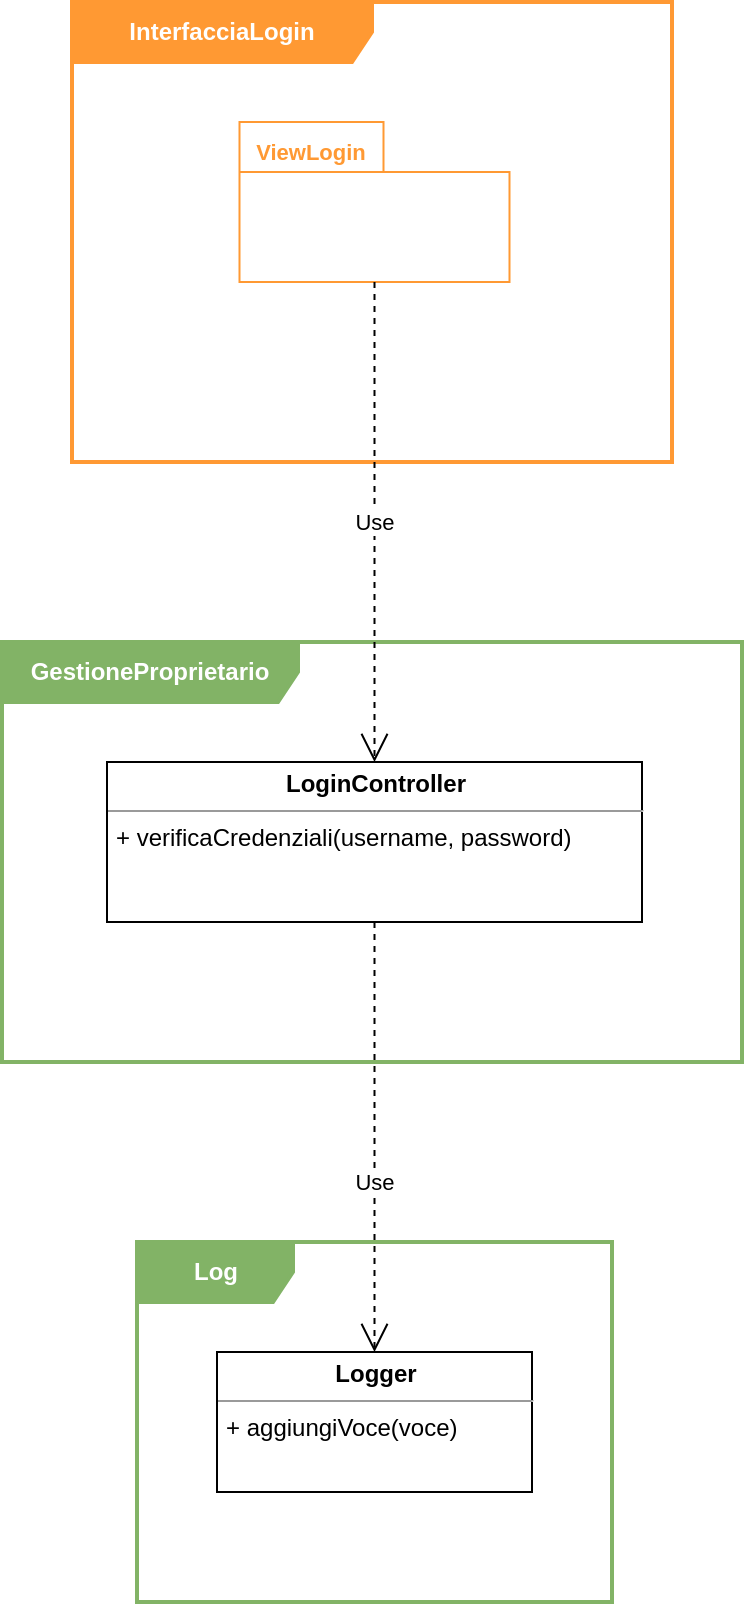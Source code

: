 <mxfile version="22.0.3" type="device">
  <diagram name="Pagina-1" id="OkQLn5V6INbRSrIhByuq">
    <mxGraphModel dx="897" dy="863" grid="1" gridSize="10" guides="1" tooltips="1" connect="1" arrows="1" fold="1" page="1" pageScale="1" pageWidth="827" pageHeight="1169" math="0" shadow="0">
      <root>
        <mxCell id="0" />
        <mxCell id="1" parent="0" />
        <mxCell id="Hpll_JwCEoeV5l-tg1cF-4" value="InterfacciaLogin" style="shape=umlFrame;whiteSpace=wrap;html=1;pointerEvents=0;width=150;height=30;fillColor=#FF9933;strokeColor=#FF9933;strokeWidth=2;fontStyle=1;fontColor=#FFFFFF;" parent="1" vertex="1">
          <mxGeometry x="264" y="185" width="300" height="230" as="geometry" />
        </mxCell>
        <mxCell id="Hpll_JwCEoeV5l-tg1cF-7" value="" style="shape=folder;fontStyle=1;spacingTop=10;tabWidth=72;tabHeight=25;tabPosition=left;html=1;whiteSpace=wrap;strokeColor=#FF9933;" parent="1" vertex="1">
          <mxGeometry x="347.75" y="245" width="135" height="80" as="geometry" />
        </mxCell>
        <mxCell id="Hpll_JwCEoeV5l-tg1cF-8" value="ViewLogin" style="text;html=1;align=center;verticalAlign=middle;resizable=0;points=[];autosize=1;strokeColor=none;fillColor=none;fontSize=11;fontStyle=1;fontColor=#FF9933;" parent="1" vertex="1">
          <mxGeometry x="342.75" y="245" width="80" height="30" as="geometry" />
        </mxCell>
        <mxCell id="Hpll_JwCEoeV5l-tg1cF-11" value="GestioneProprietario" style="shape=umlFrame;whiteSpace=wrap;html=1;pointerEvents=0;width=148;height=30;fillColor=#82b366;strokeColor=#82b366;strokeWidth=2;fontStyle=1;fontColor=#FFFFFF;" parent="1" vertex="1">
          <mxGeometry x="229" y="505" width="370" height="210" as="geometry" />
        </mxCell>
        <mxCell id="Hpll_JwCEoeV5l-tg1cF-12" value="&lt;p style=&quot;margin:0px;margin-top:4px;text-align:center;&quot;&gt;&lt;b&gt;LoginController&lt;/b&gt;&lt;/p&gt;&lt;hr size=&quot;1&quot;&gt;&lt;p style=&quot;margin:0px;margin-left:4px;&quot;&gt;+ verificaCredenziali(username, password)&lt;/p&gt;" style="verticalAlign=top;align=left;overflow=fill;fontSize=12;fontFamily=Helvetica;html=1;whiteSpace=wrap;" parent="1" vertex="1">
          <mxGeometry x="281.5" y="565" width="267.5" height="80" as="geometry" />
        </mxCell>
        <mxCell id="Hpll_JwCEoeV5l-tg1cF-13" value="Use" style="endArrow=open;endSize=12;dashed=1;html=1;rounded=0;exitX=0.5;exitY=1;exitDx=0;exitDy=0;exitPerimeter=0;entryX=0.5;entryY=0;entryDx=0;entryDy=0;" parent="1" source="Hpll_JwCEoeV5l-tg1cF-7" target="Hpll_JwCEoeV5l-tg1cF-12" edge="1">
          <mxGeometry width="160" relative="1" as="geometry">
            <mxPoint x="349" y="555" as="sourcePoint" />
            <mxPoint x="509" y="555" as="targetPoint" />
            <mxPoint as="offset" />
          </mxGeometry>
        </mxCell>
        <mxCell id="Hpll_JwCEoeV5l-tg1cF-16" value="Log" style="shape=umlFrame;whiteSpace=wrap;html=1;pointerEvents=0;width=78;height=30;fillColor=#82b366;strokeColor=#82b366;strokeWidth=2;fontStyle=1;fontColor=#FFFFFF;" parent="1" vertex="1">
          <mxGeometry x="296.5" y="805" width="237.5" height="180" as="geometry" />
        </mxCell>
        <mxCell id="Hpll_JwCEoeV5l-tg1cF-17" value="&lt;p style=&quot;margin:0px;margin-top:4px;text-align:center;&quot;&gt;&lt;b&gt;Logger&lt;/b&gt;&lt;/p&gt;&lt;hr size=&quot;1&quot;&gt;&lt;p style=&quot;margin:0px;margin-left:4px;&quot;&gt;+ aggiungiVoce(voce)&lt;/p&gt;" style="verticalAlign=top;align=left;overflow=fill;fontSize=12;fontFamily=Helvetica;html=1;whiteSpace=wrap;" parent="1" vertex="1">
          <mxGeometry x="336.5" y="860" width="157.5" height="70" as="geometry" />
        </mxCell>
        <mxCell id="Hpll_JwCEoeV5l-tg1cF-22" value="Use" style="endArrow=open;endSize=12;dashed=1;html=1;rounded=0;exitX=0.5;exitY=1;exitDx=0;exitDy=0;entryX=0.5;entryY=0;entryDx=0;entryDy=0;" parent="1" source="Hpll_JwCEoeV5l-tg1cF-12" target="Hpll_JwCEoeV5l-tg1cF-17" edge="1">
          <mxGeometry x="0.209" width="160" relative="1" as="geometry">
            <mxPoint x="864" y="668" as="sourcePoint" />
            <mxPoint x="952" y="975" as="targetPoint" />
            <mxPoint as="offset" />
          </mxGeometry>
        </mxCell>
      </root>
    </mxGraphModel>
  </diagram>
</mxfile>
